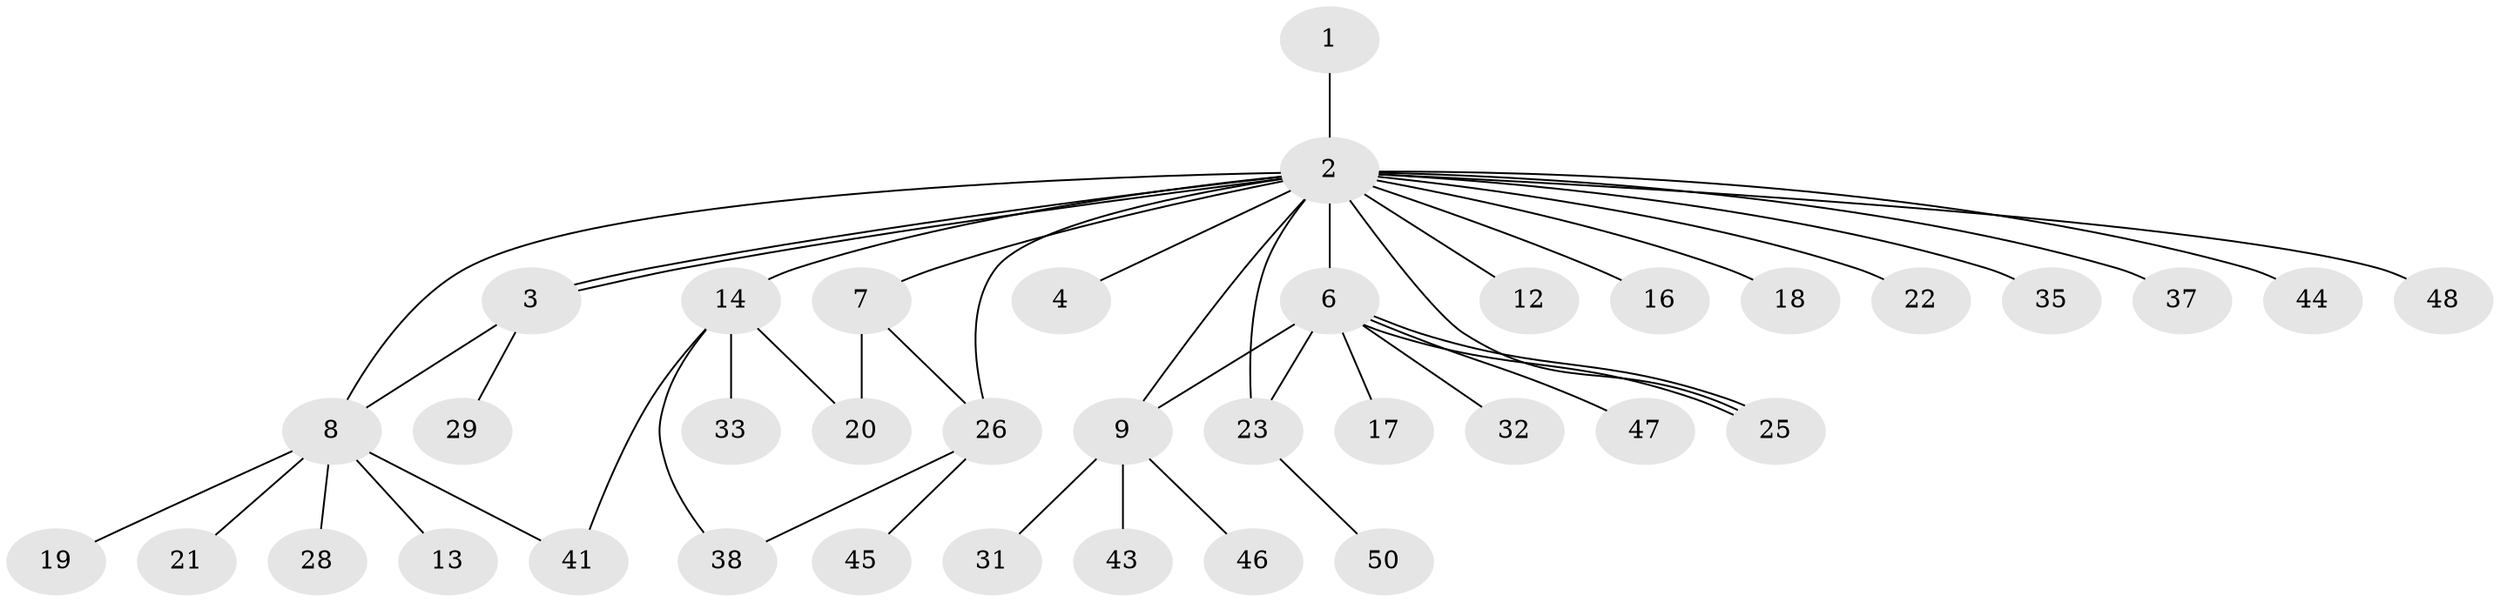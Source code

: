 // original degree distribution, {1: 0.5576923076923077, 22: 0.019230769230769232, 5: 0.057692307692307696, 2: 0.19230769230769232, 4: 0.09615384615384616, 11: 0.019230769230769232, 3: 0.038461538461538464, 9: 0.019230769230769232}
// Generated by graph-tools (version 1.1) at 2025/41/03/06/25 10:41:45]
// undirected, 37 vertices, 46 edges
graph export_dot {
graph [start="1"]
  node [color=gray90,style=filled];
  1;
  2 [super="+5"];
  3 [super="+15"];
  4 [super="+40"];
  6 [super="+36"];
  7 [super="+52"];
  8 [super="+10"];
  9 [super="+11"];
  12;
  13;
  14 [super="+51"];
  16;
  17;
  18;
  19;
  20;
  21;
  22;
  23 [super="+24"];
  25 [super="+30"];
  26 [super="+27"];
  28 [super="+34"];
  29;
  31;
  32;
  33;
  35 [super="+39"];
  37;
  38 [super="+42"];
  41;
  43;
  44 [super="+49"];
  45;
  46;
  47;
  48;
  50;
  1 -- 2;
  2 -- 3;
  2 -- 3;
  2 -- 4;
  2 -- 6 [weight=2];
  2 -- 7;
  2 -- 12;
  2 -- 14;
  2 -- 16;
  2 -- 18;
  2 -- 22;
  2 -- 25;
  2 -- 26;
  2 -- 37;
  2 -- 44;
  2 -- 48;
  2 -- 8 [weight=2];
  2 -- 35;
  2 -- 9;
  2 -- 23;
  3 -- 29;
  3 -- 8;
  6 -- 9 [weight=2];
  6 -- 17;
  6 -- 23;
  6 -- 25;
  6 -- 25;
  6 -- 32;
  6 -- 47;
  7 -- 20;
  7 -- 26;
  8 -- 19;
  8 -- 21;
  8 -- 41;
  8 -- 28;
  8 -- 13;
  9 -- 31;
  9 -- 43;
  9 -- 46;
  14 -- 20;
  14 -- 33;
  14 -- 38;
  14 -- 41;
  23 -- 50;
  26 -- 45;
  26 -- 38;
}
